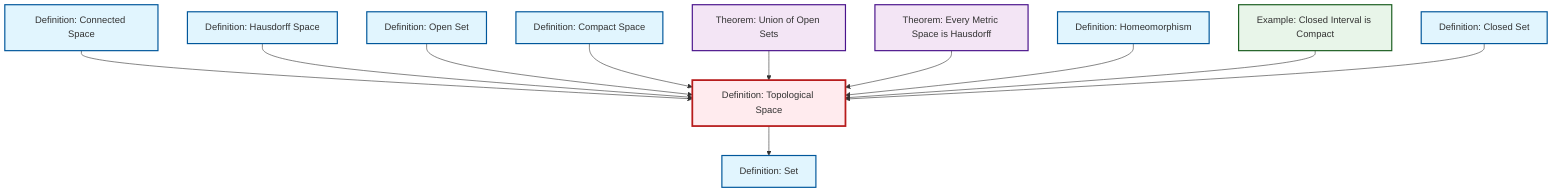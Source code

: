 graph TD
    classDef definition fill:#e1f5fe,stroke:#01579b,stroke-width:2px
    classDef theorem fill:#f3e5f5,stroke:#4a148c,stroke-width:2px
    classDef axiom fill:#fff3e0,stroke:#e65100,stroke-width:2px
    classDef example fill:#e8f5e9,stroke:#1b5e20,stroke-width:2px
    classDef current fill:#ffebee,stroke:#b71c1c,stroke-width:3px
    def-compact["Definition: Compact Space"]:::definition
    thm-union-open-sets["Theorem: Union of Open Sets"]:::theorem
    def-closed-set["Definition: Closed Set"]:::definition
    thm-metric-hausdorff["Theorem: Every Metric Space is Hausdorff"]:::theorem
    def-hausdorff["Definition: Hausdorff Space"]:::definition
    def-set["Definition: Set"]:::definition
    def-topological-space["Definition: Topological Space"]:::definition
    def-homeomorphism["Definition: Homeomorphism"]:::definition
    def-connected["Definition: Connected Space"]:::definition
    def-open-set["Definition: Open Set"]:::definition
    ex-closed-interval-compact["Example: Closed Interval is Compact"]:::example
    def-connected --> def-topological-space
    def-hausdorff --> def-topological-space
    def-open-set --> def-topological-space
    def-compact --> def-topological-space
    thm-union-open-sets --> def-topological-space
    thm-metric-hausdorff --> def-topological-space
    def-topological-space --> def-set
    def-homeomorphism --> def-topological-space
    ex-closed-interval-compact --> def-topological-space
    def-closed-set --> def-topological-space
    class def-topological-space current